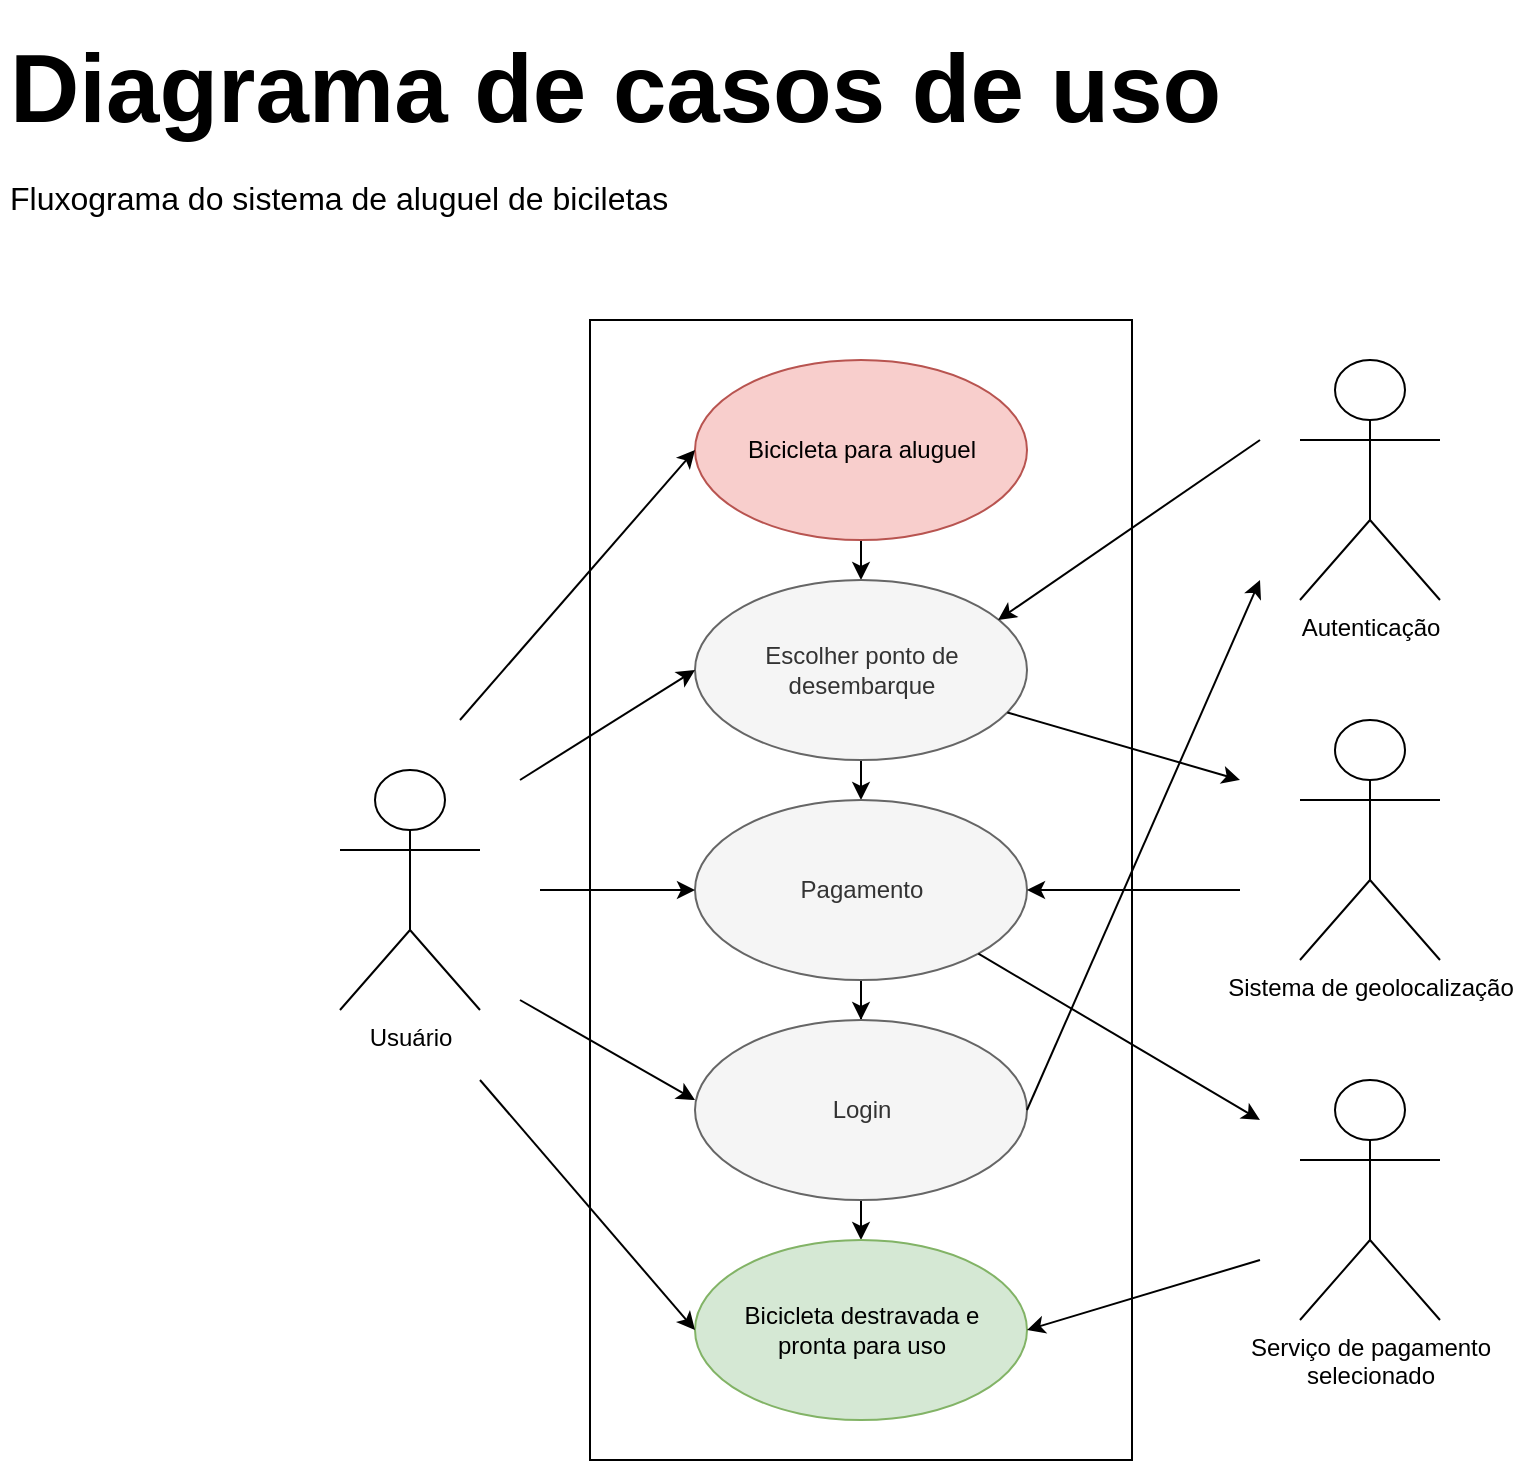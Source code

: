 <mxfile compressed="false" version="13.9.2" type="github" pages="3">
  <diagram id="goMS0h8xUsacC6_yaoDL" name="Page-1">
    <mxGraphModel dx="1185" dy="669" grid="1" gridSize="10" guides="1" tooltips="1" connect="1" arrows="1" fold="1" page="1" pageScale="1" pageWidth="1169" pageHeight="827" background="#FFFFFF" math="0" shadow="0">
      <root>
        <mxCell id="0" />
        <mxCell id="1" parent="0" />
        <mxCell id="-XS6p72eoRINmu8LK3qn-3" value="" style="rounded=0;whiteSpace=wrap;html=1;direction=south;" parent="1" vertex="1">
          <mxGeometry x="435" y="200" width="271" height="570" as="geometry" />
        </mxCell>
        <mxCell id="-XS6p72eoRINmu8LK3qn-4" value="Usuário" style="shape=umlActor;verticalLabelPosition=bottom;verticalAlign=top;html=1;outlineConnect=0;" parent="1" vertex="1">
          <mxGeometry x="310" y="425" width="70" height="120" as="geometry" />
        </mxCell>
        <mxCell id="-XS6p72eoRINmu8LK3qn-30" style="edgeStyle=orthogonalEdgeStyle;rounded=0;orthogonalLoop=1;jettySize=auto;html=1;exitX=0.5;exitY=1;exitDx=0;exitDy=0;entryX=0.5;entryY=0;entryDx=0;entryDy=0;" parent="1" source="-XS6p72eoRINmu8LK3qn-5" target="-XS6p72eoRINmu8LK3qn-6" edge="1">
          <mxGeometry relative="1" as="geometry" />
        </mxCell>
        <mxCell id="-XS6p72eoRINmu8LK3qn-5" value="Bicicleta para aluguel" style="ellipse;whiteSpace=wrap;html=1;fillColor=#f8cecc;strokeColor=#b85450;" parent="1" vertex="1">
          <mxGeometry x="487.5" y="220" width="166" height="90" as="geometry" />
        </mxCell>
        <mxCell id="-XS6p72eoRINmu8LK3qn-31" style="edgeStyle=orthogonalEdgeStyle;rounded=0;orthogonalLoop=1;jettySize=auto;html=1;exitX=0.5;exitY=1;exitDx=0;exitDy=0;entryX=0.5;entryY=0;entryDx=0;entryDy=0;" parent="1" source="-XS6p72eoRINmu8LK3qn-6" target="-XS6p72eoRINmu8LK3qn-7" edge="1">
          <mxGeometry relative="1" as="geometry" />
        </mxCell>
        <mxCell id="-XS6p72eoRINmu8LK3qn-6" value="Escolher ponto de desembarque" style="ellipse;whiteSpace=wrap;html=1;fillColor=#f5f5f5;strokeColor=#666666;fontColor=#333333;" parent="1" vertex="1">
          <mxGeometry x="487.5" y="330" width="166" height="90" as="geometry" />
        </mxCell>
        <mxCell id="-XS6p72eoRINmu8LK3qn-32" style="edgeStyle=orthogonalEdgeStyle;rounded=0;orthogonalLoop=1;jettySize=auto;html=1;exitX=0.5;exitY=1;exitDx=0;exitDy=0;" parent="1" source="-XS6p72eoRINmu8LK3qn-7" target="-XS6p72eoRINmu8LK3qn-8" edge="1">
          <mxGeometry relative="1" as="geometry" />
        </mxCell>
        <mxCell id="-XS6p72eoRINmu8LK3qn-7" value="Pagamento" style="ellipse;whiteSpace=wrap;html=1;fillColor=#f5f5f5;strokeColor=#666666;fontColor=#333333;" parent="1" vertex="1">
          <mxGeometry x="487.5" y="440" width="166" height="90" as="geometry" />
        </mxCell>
        <mxCell id="-XS6p72eoRINmu8LK3qn-33" style="edgeStyle=orthogonalEdgeStyle;rounded=0;orthogonalLoop=1;jettySize=auto;html=1;exitX=0.5;exitY=1;exitDx=0;exitDy=0;entryX=0.5;entryY=0;entryDx=0;entryDy=0;" parent="1" source="-XS6p72eoRINmu8LK3qn-8" target="-XS6p72eoRINmu8LK3qn-26" edge="1">
          <mxGeometry relative="1" as="geometry" />
        </mxCell>
        <mxCell id="-XS6p72eoRINmu8LK3qn-8" value="Login" style="ellipse;whiteSpace=wrap;html=1;fillColor=#f5f5f5;strokeColor=#666666;fontColor=#333333;" parent="1" vertex="1">
          <mxGeometry x="487.5" y="550" width="166" height="90" as="geometry" />
        </mxCell>
        <mxCell id="-XS6p72eoRINmu8LK3qn-10" value="" style="endArrow=classic;html=1;entryX=0;entryY=0.5;entryDx=0;entryDy=0;" parent="1" target="-XS6p72eoRINmu8LK3qn-5" edge="1">
          <mxGeometry width="50" height="50" relative="1" as="geometry">
            <mxPoint x="370" y="400" as="sourcePoint" />
            <mxPoint x="420" y="350" as="targetPoint" />
          </mxGeometry>
        </mxCell>
        <mxCell id="-XS6p72eoRINmu8LK3qn-11" value="Autenticação" style="shape=umlActor;verticalLabelPosition=bottom;verticalAlign=top;html=1;outlineConnect=0;" parent="1" vertex="1">
          <mxGeometry x="790" y="220" width="70" height="120" as="geometry" />
        </mxCell>
        <mxCell id="-XS6p72eoRINmu8LK3qn-13" value="Sistema de geolocalização" style="shape=umlActor;verticalLabelPosition=bottom;verticalAlign=top;html=1;outlineConnect=0;" parent="1" vertex="1">
          <mxGeometry x="790" y="400" width="70" height="120" as="geometry" />
        </mxCell>
        <mxCell id="-XS6p72eoRINmu8LK3qn-14" value="&lt;div&gt;Serviço de pagamento &lt;br&gt;&lt;/div&gt;&lt;div&gt;selecionado&lt;/div&gt;" style="shape=umlActor;verticalLabelPosition=bottom;verticalAlign=top;html=1;outlineConnect=0;" parent="1" vertex="1">
          <mxGeometry x="790" y="580" width="70" height="120" as="geometry" />
        </mxCell>
        <mxCell id="-XS6p72eoRINmu8LK3qn-16" value="" style="endArrow=classic;html=1;" parent="1" edge="1">
          <mxGeometry width="50" height="50" relative="1" as="geometry">
            <mxPoint x="400" y="540" as="sourcePoint" />
            <mxPoint x="487.5" y="590" as="targetPoint" />
          </mxGeometry>
        </mxCell>
        <mxCell id="-XS6p72eoRINmu8LK3qn-17" value="" style="endArrow=classic;html=1;exitX=1;exitY=0.5;exitDx=0;exitDy=0;" parent="1" source="-XS6p72eoRINmu8LK3qn-8" edge="1">
          <mxGeometry width="50" height="50" relative="1" as="geometry">
            <mxPoint x="653.5" y="645" as="sourcePoint" />
            <mxPoint x="770" y="330" as="targetPoint" />
          </mxGeometry>
        </mxCell>
        <mxCell id="-XS6p72eoRINmu8LK3qn-19" value="" style="endArrow=classic;html=1;entryX=0.913;entryY=0.222;entryDx=0;entryDy=0;entryPerimeter=0;" parent="1" target="-XS6p72eoRINmu8LK3qn-6" edge="1">
          <mxGeometry width="50" height="50" relative="1" as="geometry">
            <mxPoint x="770" y="260" as="sourcePoint" />
            <mxPoint x="500" y="400" as="targetPoint" />
          </mxGeometry>
        </mxCell>
        <mxCell id="-XS6p72eoRINmu8LK3qn-20" value="" style="endArrow=classic;html=1;" parent="1" source="-XS6p72eoRINmu8LK3qn-6" edge="1">
          <mxGeometry width="50" height="50" relative="1" as="geometry">
            <mxPoint x="640" y="450" as="sourcePoint" />
            <mxPoint x="760" y="430" as="targetPoint" />
          </mxGeometry>
        </mxCell>
        <mxCell id="-XS6p72eoRINmu8LK3qn-21" value="" style="endArrow=classic;html=1;entryX=1;entryY=0.5;entryDx=0;entryDy=0;" parent="1" target="-XS6p72eoRINmu8LK3qn-7" edge="1">
          <mxGeometry width="50" height="50" relative="1" as="geometry">
            <mxPoint x="760" y="485" as="sourcePoint" />
            <mxPoint x="500" y="400" as="targetPoint" />
          </mxGeometry>
        </mxCell>
        <mxCell id="-XS6p72eoRINmu8LK3qn-22" value="" style="endArrow=classic;html=1;exitX=1;exitY=1;exitDx=0;exitDy=0;" parent="1" source="-XS6p72eoRINmu8LK3qn-7" edge="1">
          <mxGeometry width="50" height="50" relative="1" as="geometry">
            <mxPoint x="670" y="760" as="sourcePoint" />
            <mxPoint x="770" y="600" as="targetPoint" />
          </mxGeometry>
        </mxCell>
        <mxCell id="-XS6p72eoRINmu8LK3qn-23" value="" style="endArrow=classic;html=1;entryX=0;entryY=0.5;entryDx=0;entryDy=0;" parent="1" target="-XS6p72eoRINmu8LK3qn-6" edge="1">
          <mxGeometry width="50" height="50" relative="1" as="geometry">
            <mxPoint x="400" y="430" as="sourcePoint" />
            <mxPoint x="460" y="390" as="targetPoint" />
          </mxGeometry>
        </mxCell>
        <mxCell id="-XS6p72eoRINmu8LK3qn-24" value="" style="endArrow=classic;html=1;entryX=0;entryY=0.5;entryDx=0;entryDy=0;" parent="1" target="-XS6p72eoRINmu8LK3qn-7" edge="1">
          <mxGeometry width="50" height="50" relative="1" as="geometry">
            <mxPoint x="410" y="485" as="sourcePoint" />
            <mxPoint x="460" y="450" as="targetPoint" />
          </mxGeometry>
        </mxCell>
        <mxCell id="-XS6p72eoRINmu8LK3qn-26" value="&lt;div&gt;Bicicleta destravada e&lt;/div&gt;&lt;div&gt; pronta para uso&lt;/div&gt;" style="ellipse;whiteSpace=wrap;html=1;fillColor=#d5e8d4;strokeColor=#82b366;" parent="1" vertex="1">
          <mxGeometry x="487.5" y="660" width="166" height="90" as="geometry" />
        </mxCell>
        <mxCell id="-XS6p72eoRINmu8LK3qn-27" value="" style="endArrow=classic;html=1;entryX=1;entryY=0.5;entryDx=0;entryDy=0;" parent="1" target="-XS6p72eoRINmu8LK3qn-26" edge="1">
          <mxGeometry width="50" height="50" relative="1" as="geometry">
            <mxPoint x="770" y="670" as="sourcePoint" />
            <mxPoint x="790" y="660" as="targetPoint" />
          </mxGeometry>
        </mxCell>
        <mxCell id="-XS6p72eoRINmu8LK3qn-28" value="" style="endArrow=classic;html=1;entryX=0;entryY=0.5;entryDx=0;entryDy=0;" parent="1" target="-XS6p72eoRINmu8LK3qn-26" edge="1">
          <mxGeometry width="50" height="50" relative="1" as="geometry">
            <mxPoint x="380" y="580" as="sourcePoint" />
            <mxPoint x="460" y="510" as="targetPoint" />
          </mxGeometry>
        </mxCell>
        <mxCell id="f48a6GGlsnbXhp9TpKju-1" value="&lt;h1&gt;&lt;font style=&quot;font-size: 48px&quot;&gt;Diagrama de casos de uso&lt;br&gt;&lt;/font&gt;&lt;/h1&gt;&lt;div&gt;&lt;font size=&quot;3&quot;&gt;Fluxograma do sistema de aluguel de biciletas&lt;br&gt;&lt;/font&gt;&lt;/div&gt;" style="text;html=1;strokeColor=none;fillColor=none;spacing=5;spacingTop=-20;whiteSpace=wrap;overflow=hidden;rounded=0;" parent="1" vertex="1">
          <mxGeometry x="140" y="50" width="620" height="120" as="geometry" />
        </mxCell>
      </root>
    </mxGraphModel>
  </diagram>
  <diagram id="JSJmO4Gk3OJTrwfEgfd1" name="Page-2">
    <mxGraphModel dx="1185" dy="669" grid="1" gridSize="10" guides="1" tooltips="1" connect="1" arrows="1" fold="1" page="1" pageScale="1" pageWidth="1169" pageHeight="827" background="#FFFFFF" math="0" shadow="0">
      <root>
        <mxCell id="wzvk0-VXNeCCySLST8T_-0" />
        <mxCell id="wzvk0-VXNeCCySLST8T_-1" parent="wzvk0-VXNeCCySLST8T_-0" />
        <mxCell id="wzvk0-VXNeCCySLST8T_-2" style="edgeStyle=orthogonalEdgeStyle;rounded=0;orthogonalLoop=1;jettySize=auto;html=1;exitX=0.5;exitY=1;exitDx=0;exitDy=0;entryX=0.5;entryY=0;entryDx=0;entryDy=0;fillColor=#f8cecc;strokeColor=#b85450;" parent="wzvk0-VXNeCCySLST8T_-1" source="wzvk0-VXNeCCySLST8T_-3" target="wzvk0-VXNeCCySLST8T_-11" edge="1">
          <mxGeometry relative="1" as="geometry" />
        </mxCell>
        <mxCell id="wzvk0-VXNeCCySLST8T_-3" value="Bicicleta" style="swimlane;fontStyle=1;align=center;verticalAlign=top;childLayout=stackLayout;horizontal=1;startSize=26;horizontalStack=0;resizeParent=1;resizeParentMax=0;resizeLast=0;collapsible=1;marginBottom=0;" parent="wzvk0-VXNeCCySLST8T_-1" vertex="1">
          <mxGeometry x="230" y="240" width="160" height="160" as="geometry" />
        </mxCell>
        <mxCell id="wzvk0-VXNeCCySLST8T_-4" value="- Modelo&#xa;- Preço&#xa;- Localização&#xa;" style="text;strokeColor=none;fillColor=none;align=left;verticalAlign=top;spacingLeft=4;spacingRight=4;overflow=hidden;rotatable=0;points=[[0,0.5],[1,0.5]];portConstraint=eastwest;" parent="wzvk0-VXNeCCySLST8T_-3" vertex="1">
          <mxGeometry y="26" width="160" height="54" as="geometry" />
        </mxCell>
        <mxCell id="wzvk0-VXNeCCySLST8T_-5" value="" style="line;strokeWidth=1;fillColor=none;align=left;verticalAlign=middle;spacingTop=-1;spacingLeft=3;spacingRight=3;rotatable=0;labelPosition=right;points=[];portConstraint=eastwest;" parent="wzvk0-VXNeCCySLST8T_-3" vertex="1">
          <mxGeometry y="80" width="160" height="8" as="geometry" />
        </mxCell>
        <mxCell id="wzvk0-VXNeCCySLST8T_-6" value="+ Obter modelo&#xa;+ Obter preço&#xa;+ Obter localização&#xa;+ Entrave de pagamento&#xa;" style="text;strokeColor=none;fillColor=none;align=left;verticalAlign=top;spacingLeft=4;spacingRight=4;overflow=hidden;rotatable=0;points=[[0,0.5],[1,0.5]];portConstraint=eastwest;" parent="wzvk0-VXNeCCySLST8T_-3" vertex="1">
          <mxGeometry y="88" width="160" height="72" as="geometry" />
        </mxCell>
        <mxCell id="wzvk0-VXNeCCySLST8T_-7" value="Usuário" style="swimlane;fontStyle=1;align=center;verticalAlign=top;childLayout=stackLayout;horizontal=1;startSize=26;horizontalStack=0;resizeParent=1;resizeParentMax=0;resizeLast=0;collapsible=1;marginBottom=0;" parent="wzvk0-VXNeCCySLST8T_-1" vertex="1">
          <mxGeometry x="570" y="240" width="186" height="230" as="geometry" />
        </mxCell>
        <mxCell id="wzvk0-VXNeCCySLST8T_-8" value="- Nome de identificação&#xa;- Métodos de pagamento&#xa;- Localização&#xa;" style="text;strokeColor=none;fillColor=none;align=left;verticalAlign=top;spacingLeft=4;spacingRight=4;overflow=hidden;rotatable=0;points=[[0,0.5],[1,0.5]];portConstraint=eastwest;" parent="wzvk0-VXNeCCySLST8T_-7" vertex="1">
          <mxGeometry y="26" width="186" height="54" as="geometry" />
        </mxCell>
        <mxCell id="wzvk0-VXNeCCySLST8T_-9" value="" style="line;strokeWidth=1;fillColor=none;align=left;verticalAlign=middle;spacingTop=-1;spacingLeft=3;spacingRight=3;rotatable=0;labelPosition=right;points=[];portConstraint=eastwest;" parent="wzvk0-VXNeCCySLST8T_-7" vertex="1">
          <mxGeometry y="80" width="186" height="8" as="geometry" />
        </mxCell>
        <mxCell id="wzvk0-VXNeCCySLST8T_-10" value="+ Obter ID&#xa;+ Obter métodos de pagamento&#xa;+ Obter localização&#xa;+ Obter modelo da bicicleta&#xa;+ Obter preço da bicicleta&#xa;+ Obter localização da bicicleta&#xa;+ Efetuar pagamento &#xa;+ Efetuar embarque&#xa;+ Efetuar desembarque&#xa;&#xa;" style="text;strokeColor=none;fillColor=none;align=left;verticalAlign=top;spacingLeft=4;spacingRight=4;overflow=hidden;rotatable=0;points=[[0,0.5],[1,0.5]];portConstraint=eastwest;" parent="wzvk0-VXNeCCySLST8T_-7" vertex="1">
          <mxGeometry y="88" width="186" height="142" as="geometry" />
        </mxCell>
        <mxCell id="wzvk0-VXNeCCySLST8T_-12" value="" style="endArrow=classic;startArrow=classic;html=1;entryX=-0.005;entryY=0.394;entryDx=0;entryDy=0;entryPerimeter=0;fillColor=#ffe6cc;strokeColor=#d79b00;" parent="wzvk0-VXNeCCySLST8T_-1" source="wzvk0-VXNeCCySLST8T_-11" target="wzvk0-VXNeCCySLST8T_-10" edge="1">
          <mxGeometry width="50" height="50" relative="1" as="geometry">
            <mxPoint x="365" y="525" as="sourcePoint" />
            <mxPoint x="435.711" y="475" as="targetPoint" />
          </mxGeometry>
        </mxCell>
        <mxCell id="wzvk0-VXNeCCySLST8T_-13" value="" style="endArrow=classic;startArrow=classic;html=1;fillColor=#ffe6cc;strokeColor=#d79b00;" parent="wzvk0-VXNeCCySLST8T_-1" edge="1">
          <mxGeometry width="50" height="50" relative="1" as="geometry">
            <mxPoint x="365.93" y="470.0" as="sourcePoint" />
            <mxPoint x="570.0" y="398" as="targetPoint" />
          </mxGeometry>
        </mxCell>
        <mxCell id="wzvk0-VXNeCCySLST8T_-14" value="" style="endArrow=classic;startArrow=classic;html=1;entryX=-0.002;entryY=0.591;entryDx=0;entryDy=0;entryPerimeter=0;exitX=1;exitY=0.677;exitDx=0;exitDy=0;exitPerimeter=0;fillColor=#ffe6cc;strokeColor=#d79b00;" parent="wzvk0-VXNeCCySLST8T_-1" source="wzvk0-VXNeCCySLST8T_-11" target="wzvk0-VXNeCCySLST8T_-10" edge="1">
          <mxGeometry width="50" height="50" relative="1" as="geometry">
            <mxPoint x="365.93" y="491.72" as="sourcePoint" />
            <mxPoint x="570" y="419.998" as="targetPoint" />
          </mxGeometry>
        </mxCell>
        <mxCell id="wzvk0-VXNeCCySLST8T_-15" style="edgeStyle=orthogonalEdgeStyle;rounded=0;orthogonalLoop=1;jettySize=auto;html=1;exitX=0.25;exitY=0;exitDx=0;exitDy=0;entryX=1.014;entryY=0.787;entryDx=0;entryDy=0;entryPerimeter=0;fillColor=#d5e8d4;strokeColor=#82b366;" parent="wzvk0-VXNeCCySLST8T_-1" source="wzvk0-VXNeCCySLST8T_-16" target="wzvk0-VXNeCCySLST8T_-6" edge="1">
          <mxGeometry relative="1" as="geometry">
            <Array as="points">
              <mxPoint x="457" y="385" />
            </Array>
          </mxGeometry>
        </mxCell>
        <mxCell id="wzvk0-VXNeCCySLST8T_-17" value="Geolocalização" style="html=1;" parent="wzvk0-VXNeCCySLST8T_-1" vertex="1">
          <mxGeometry x="430" y="640" width="110" height="50" as="geometry" />
        </mxCell>
        <mxCell id="wzvk0-VXNeCCySLST8T_-18" value="&lt;div&gt;Servidor de &lt;br&gt;&lt;/div&gt;&lt;div&gt;pagamento&lt;/div&gt;" style="html=1;" parent="wzvk0-VXNeCCySLST8T_-1" vertex="1">
          <mxGeometry x="700" y="620" width="110" height="70" as="geometry" />
        </mxCell>
        <mxCell id="wzvk0-VXNeCCySLST8T_-19" value="" style="endArrow=classic;startArrow=classic;html=1;entryX=0;entryY=0.25;entryDx=0;entryDy=0;fillColor=#f8cecc;strokeColor=#b85450;exitX=0.125;exitY=1.009;exitDx=0;exitDy=0;exitPerimeter=0;" parent="wzvk0-VXNeCCySLST8T_-1" source="wzvk0-VXNeCCySLST8T_-11" target="wzvk0-VXNeCCySLST8T_-17" edge="1">
          <mxGeometry width="50" height="50" relative="1" as="geometry">
            <mxPoint x="268" y="501" as="sourcePoint" />
            <mxPoint x="310" y="570.711" as="targetPoint" />
            <Array as="points">
              <mxPoint x="268" y="653" />
            </Array>
          </mxGeometry>
        </mxCell>
        <mxCell id="wzvk0-VXNeCCySLST8T_-20" value="" style="endArrow=classic;startArrow=classic;html=1;entryX=0;entryY=0.5;entryDx=0;entryDy=0;fillColor=#f8cecc;strokeColor=#b85450;" parent="wzvk0-VXNeCCySLST8T_-1" target="wzvk0-VXNeCCySLST8T_-16" edge="1">
          <mxGeometry width="50" height="50" relative="1" as="geometry">
            <mxPoint x="294" y="500" as="sourcePoint" />
            <mxPoint x="450" y="665" as="targetPoint" />
            <Array as="points">
              <mxPoint x="294" y="615" />
            </Array>
          </mxGeometry>
        </mxCell>
        <mxCell id="_39lkr6l1O_nI-TkL8lo-5" value="Text" style="edgeLabel;html=1;align=center;verticalAlign=middle;resizable=0;points=[];" parent="wzvk0-VXNeCCySLST8T_-20" vertex="1" connectable="0">
          <mxGeometry x="0.699" y="1" relative="1" as="geometry">
            <mxPoint as="offset" />
          </mxGeometry>
        </mxCell>
        <mxCell id="wzvk0-VXNeCCySLST8T_-21" value="" style="endArrow=classic;startArrow=classic;html=1;entryX=0.001;entryY=0.188;entryDx=0;entryDy=0;entryPerimeter=0;exitX=0;exitY=0.75;exitDx=0;exitDy=0;fillColor=#e1d5e7;strokeColor=#9673a6;" parent="wzvk0-VXNeCCySLST8T_-1" source="wzvk0-VXNeCCySLST8T_-16" target="wzvk0-VXNeCCySLST8T_-6" edge="1">
          <mxGeometry width="50" height="50" relative="1" as="geometry">
            <mxPoint x="260" y="430" as="sourcePoint" />
            <mxPoint x="310" y="380" as="targetPoint" />
            <Array as="points">
              <mxPoint x="200" y="628" />
              <mxPoint x="200" y="342" />
            </Array>
          </mxGeometry>
        </mxCell>
        <mxCell id="wzvk0-VXNeCCySLST8T_-22" value="" style="endArrow=classic;startArrow=classic;html=1;entryX=0.001;entryY=0.363;entryDx=0;entryDy=0;entryPerimeter=0;exitX=0;exitY=0.25;exitDx=0;exitDy=0;fillColor=#e1d5e7;strokeColor=#9673a6;" parent="wzvk0-VXNeCCySLST8T_-1" source="wzvk0-VXNeCCySLST8T_-16" target="wzvk0-VXNeCCySLST8T_-6" edge="1">
          <mxGeometry width="50" height="50" relative="1" as="geometry">
            <mxPoint x="210" y="460" as="sourcePoint" />
            <mxPoint x="260" y="410" as="targetPoint" />
            <Array as="points">
              <mxPoint x="210" y="600" />
              <mxPoint x="210" y="354" />
            </Array>
          </mxGeometry>
        </mxCell>
        <mxCell id="wzvk0-VXNeCCySLST8T_-23" value="" style="endArrow=classic;startArrow=classic;html=1;entryX=-0.003;entryY=0.585;entryDx=0;entryDy=0;entryPerimeter=0;exitX=0;exitY=0.75;exitDx=0;exitDy=0;fillColor=#e1d5e7;strokeColor=#9673a6;" parent="wzvk0-VXNeCCySLST8T_-1" source="wzvk0-VXNeCCySLST8T_-17" target="wzvk0-VXNeCCySLST8T_-6" edge="1">
          <mxGeometry width="50" height="50" relative="1" as="geometry">
            <mxPoint x="230" y="420" as="sourcePoint" />
            <mxPoint x="280" y="370" as="targetPoint" />
            <Array as="points">
              <mxPoint x="220" y="678" />
              <mxPoint x="220" y="370" />
            </Array>
          </mxGeometry>
        </mxCell>
        <mxCell id="wzvk0-VXNeCCySLST8T_-24" value="" style="endArrow=classic;startArrow=classic;html=1;exitX=1.012;exitY=0.792;exitDx=0;exitDy=0;exitPerimeter=0;entryX=0.09;entryY=-0.043;entryDx=0;entryDy=0;entryPerimeter=0;fillColor=#e1d5e7;strokeColor=#9673a6;" parent="wzvk0-VXNeCCySLST8T_-1" source="wzvk0-VXNeCCySLST8T_-6" target="wzvk0-VXNeCCySLST8T_-16" edge="1">
          <mxGeometry width="50" height="50" relative="1" as="geometry">
            <mxPoint x="400" y="430" as="sourcePoint" />
            <mxPoint x="450" y="380" as="targetPoint" />
            <Array as="points">
              <mxPoint x="440" y="385" />
            </Array>
          </mxGeometry>
        </mxCell>
        <mxCell id="wzvk0-VXNeCCySLST8T_-26" value="" style="endArrow=classic;html=1;entryX=0.5;entryY=0;entryDx=0;entryDy=0;exitX=0.499;exitY=1.004;exitDx=0;exitDy=0;exitPerimeter=0;fillColor=#dae8fc;strokeColor=#6c8ebf;" parent="wzvk0-VXNeCCySLST8T_-1" source="wzvk0-VXNeCCySLST8T_-10" target="wzvk0-VXNeCCySLST8T_-25" edge="1">
          <mxGeometry width="50" height="50" relative="1" as="geometry">
            <mxPoint x="500" y="520" as="sourcePoint" />
            <mxPoint x="550" y="470" as="targetPoint" />
          </mxGeometry>
        </mxCell>
        <mxCell id="wzvk0-VXNeCCySLST8T_-27" value="" style="endArrow=classic;startArrow=classic;html=1;fillColor=#dae8fc;strokeColor=#6c8ebf;" parent="wzvk0-VXNeCCySLST8T_-1" edge="1">
          <mxGeometry width="50" height="50" relative="1" as="geometry">
            <mxPoint x="540.0" y="603" as="sourcePoint" />
            <mxPoint x="636.0" y="560" as="targetPoint" />
            <Array as="points">
              <mxPoint x="636" y="603" />
            </Array>
          </mxGeometry>
        </mxCell>
        <mxCell id="wzvk0-VXNeCCySLST8T_-28" value="" style="endArrow=classic;startArrow=classic;html=1;fillColor=#dae8fc;strokeColor=#6c8ebf;" parent="wzvk0-VXNeCCySLST8T_-1" edge="1">
          <mxGeometry width="50" height="50" relative="1" as="geometry">
            <mxPoint x="541.0" y="650" as="sourcePoint" />
            <mxPoint x="656.0" y="560" as="targetPoint" />
            <Array as="points">
              <mxPoint x="656" y="650" />
            </Array>
          </mxGeometry>
        </mxCell>
        <mxCell id="wzvk0-VXNeCCySLST8T_-29" value="" style="endArrow=classic;startArrow=classic;html=1;entryX=-0.002;entryY=0.591;entryDx=0;entryDy=0;entryPerimeter=0;exitX=1.008;exitY=0.901;exitDx=0;exitDy=0;exitPerimeter=0;fillColor=#d5e8d4;strokeColor=#82b366;" parent="wzvk0-VXNeCCySLST8T_-1" source="wzvk0-VXNeCCySLST8T_-11" edge="1">
          <mxGeometry width="50" height="50" relative="1" as="geometry">
            <mxPoint x="365" y="510.96" as="sourcePoint" />
            <mxPoint x="569.628" y="439.032" as="targetPoint" />
            <Array as="points">
              <mxPoint x="540" y="494" />
              <mxPoint x="540" y="439" />
            </Array>
          </mxGeometry>
        </mxCell>
        <mxCell id="wzvk0-VXNeCCySLST8T_-30" value="" style="endArrow=classic;startArrow=classic;html=1;entryX=-0.002;entryY=0.591;entryDx=0;entryDy=0;entryPerimeter=0;exitX=0.853;exitY=1.024;exitDx=0;exitDy=0;exitPerimeter=0;fillColor=#d5e8d4;strokeColor=#82b366;" parent="wzvk0-VXNeCCySLST8T_-1" source="wzvk0-VXNeCCySLST8T_-11" edge="1">
          <mxGeometry width="50" height="50" relative="1" as="geometry">
            <mxPoint x="366.25" y="510" as="sourcePoint" />
            <mxPoint x="569.998" y="453.982" as="targetPoint" />
            <Array as="points">
              <mxPoint x="349" y="520" />
              <mxPoint x="500" y="520" />
              <mxPoint x="550" y="520" />
              <mxPoint x="550" y="480" />
              <mxPoint x="550" y="454" />
            </Array>
          </mxGeometry>
        </mxCell>
        <mxCell id="wzvk0-VXNeCCySLST8T_-31" value="" style="endArrow=classic;html=1;entryX=0.731;entryY=-0.014;entryDx=0;entryDy=0;entryPerimeter=0;fillColor=#d5e8d4;strokeColor=#82b366;rounded=0;exitX=1.001;exitY=0.725;exitDx=0;exitDy=0;exitPerimeter=0;" parent="wzvk0-VXNeCCySLST8T_-1" source="wzvk0-VXNeCCySLST8T_-10" target="wzvk0-VXNeCCySLST8T_-18" edge="1">
          <mxGeometry width="50" height="50" relative="1" as="geometry">
            <mxPoint x="756" y="431" as="sourcePoint" />
            <mxPoint x="830" y="460" as="targetPoint" />
            <Array as="points">
              <mxPoint x="780" y="431" />
            </Array>
          </mxGeometry>
        </mxCell>
        <mxCell id="wzvk0-VXNeCCySLST8T_-32" value="" style="endArrow=classic;html=1;exitX=0;exitY=0.5;exitDx=0;exitDy=0;fillColor=#d5e8d4;strokeColor=#82b366;rounded=0;entryX=1.001;entryY=0.59;entryDx=0;entryDy=0;entryPerimeter=0;" parent="wzvk0-VXNeCCySLST8T_-1" source="wzvk0-VXNeCCySLST8T_-18" target="wzvk0-VXNeCCySLST8T_-16" edge="1">
          <mxGeometry width="50" height="50" relative="1" as="geometry">
            <mxPoint x="550" y="680" as="sourcePoint" />
            <mxPoint x="542" y="622" as="targetPoint" />
            <Array as="points">
              <mxPoint x="620" y="655" />
              <mxPoint x="620" y="620" />
            </Array>
          </mxGeometry>
        </mxCell>
        <mxCell id="wzvk0-VXNeCCySLST8T_-33" value="" style="endArrow=classic;html=1;exitX=0.528;exitY=1.002;exitDx=0;exitDy=0;exitPerimeter=0;entryX=0.54;entryY=0.002;entryDx=0;entryDy=0;entryPerimeter=0;fillColor=#d5e8d4;strokeColor=#82b366;" parent="wzvk0-VXNeCCySLST8T_-1" source="wzvk0-VXNeCCySLST8T_-6" target="wzvk0-VXNeCCySLST8T_-11" edge="1">
          <mxGeometry width="50" height="50" relative="1" as="geometry">
            <mxPoint x="450" y="450" as="sourcePoint" />
            <mxPoint x="500" y="400" as="targetPoint" />
          </mxGeometry>
        </mxCell>
        <mxCell id="wzvk0-VXNeCCySLST8T_-34" value="" style="endArrow=classic;html=1;entryX=0.012;entryY=0.39;entryDx=0;entryDy=0;fillColor=#d5e8d4;strokeColor=#82b366;entryPerimeter=0;" parent="wzvk0-VXNeCCySLST8T_-1" target="wzvk0-VXNeCCySLST8T_-25" edge="1">
          <mxGeometry width="50" height="50" relative="1" as="geometry">
            <mxPoint x="540.0" y="490" as="sourcePoint" />
            <mxPoint x="608" y="522.5" as="targetPoint" />
          </mxGeometry>
        </mxCell>
        <mxCell id="wzvk0-VXNeCCySLST8T_-35" value="" style="endArrow=classic;html=1;entryX=0;entryY=0.25;entryDx=0;entryDy=0;fillColor=#d5e8d4;strokeColor=#82b366;" parent="wzvk0-VXNeCCySLST8T_-1" edge="1">
          <mxGeometry width="50" height="50" relative="1" as="geometry">
            <mxPoint x="550.0" y="510" as="sourcePoint" />
            <mxPoint x="608" y="542.5" as="targetPoint" />
          </mxGeometry>
        </mxCell>
        <mxCell id="wzvk0-VXNeCCySLST8T_-16" value="Servidor" style="html=1;" parent="wzvk0-VXNeCCySLST8T_-1" vertex="1">
          <mxGeometry x="430" y="590" width="110" height="50" as="geometry" />
        </mxCell>
        <mxCell id="wzvk0-VXNeCCySLST8T_-25" value="Usuário_01" style="html=1;" parent="wzvk0-VXNeCCySLST8T_-1" vertex="1">
          <mxGeometry x="608" y="510" width="110" height="50" as="geometry" />
        </mxCell>
        <mxCell id="wzvk0-VXNeCCySLST8T_-11" value="Caloi" style="html=1;" parent="wzvk0-VXNeCCySLST8T_-1" vertex="1">
          <mxGeometry x="255" y="450" width="110" height="50" as="geometry" />
        </mxCell>
        <mxCell id="_39lkr6l1O_nI-TkL8lo-0" value="&lt;h1&gt;&lt;font style=&quot;font-size: 48px&quot;&gt;Diagrama de classes&lt;/font&gt;&lt;/h1&gt;&lt;div&gt;&lt;font size=&quot;3&quot;&gt;Fluxograma do sistema de aluguel de biciletas&lt;br&gt;&lt;/font&gt;&lt;/div&gt;" style="text;html=1;strokeColor=none;fillColor=none;spacing=5;spacingTop=-20;whiteSpace=wrap;overflow=hidden;rounded=0;" parent="wzvk0-VXNeCCySLST8T_-1" vertex="1">
          <mxGeometry x="140" y="50" width="580" height="120" as="geometry" />
        </mxCell>
        <mxCell id="_39lkr6l1O_nI-TkL8lo-4" value="&lt;div align=&quot;left&quot;&gt;&lt;b&gt;&lt;font style=&quot;font-size: 17px&quot;&gt;Legenda&lt;/font&gt;&lt;/b&gt;&lt;/div&gt;&lt;div align=&quot;left&quot;&gt;&lt;font color=&quot;#D79B00&quot;&gt;■ &lt;/font&gt;Relações não instanciadas&lt;/div&gt;&lt;div align=&quot;left&quot;&gt;&lt;font color=&quot;#7EA6E0&quot;&gt;■ &lt;/font&gt;Usuário&lt;/div&gt;&lt;div align=&quot;left&quot;&gt;&lt;font color=&quot;#B85450&quot;&gt;■ &lt;/font&gt;Modelo de bicicleta&lt;/div&gt;&lt;div align=&quot;left&quot;&gt;&lt;font color=&quot;#B85450&quot;&gt;&lt;font color=&quot;#A680B8&quot;&gt;■ &lt;/font&gt;&lt;font color=&quot;#000000&quot;&gt;Exemplo de acessos de métodos&lt;/font&gt;&lt;br&gt;&lt;/font&gt;&lt;/div&gt;&lt;div align=&quot;left&quot;&gt;&lt;font color=&quot;#97D077&quot;&gt;■ &lt;/font&gt;Fluxo de pagamento e aluguel &lt;br&gt;&lt;/div&gt;" style="text;html=1;strokeColor=none;fillColor=none;align=left;verticalAlign=middle;whiteSpace=wrap;rounded=0;" parent="wzvk0-VXNeCCySLST8T_-1" vertex="1">
          <mxGeometry x="830" y="310" width="200" height="110" as="geometry" />
        </mxCell>
      </root>
    </mxGraphModel>
  </diagram>
  <diagram id="nIvb77wSBGQ8h8NPOayo" name="Page-3">
    <mxGraphModel dx="981" dy="554" grid="1" gridSize="10" guides="1" tooltips="1" connect="1" arrows="1" fold="1" page="1" pageScale="1" pageWidth="1169" pageHeight="827" background="#FFFFFF" math="0" shadow="0">
      <root>
        <mxCell id="j_PjaN5JP718FiSTH7IA-0" />
        <mxCell id="j_PjaN5JP718FiSTH7IA-1" parent="j_PjaN5JP718FiSTH7IA-0" />
        <mxCell id="j_PjaN5JP718FiSTH7IA-2" value="&lt;h1&gt;&lt;font style=&quot;font-size: 48px&quot;&gt;Diagrama de atividades ‒ Pagamento&lt;br&gt;&lt;/font&gt;&lt;/h1&gt;&lt;div&gt;&lt;font size=&quot;3&quot;&gt;Fluxograma do sistema de aluguel de biciletas&lt;br&gt;&lt;/font&gt;&lt;/div&gt;" style="text;html=1;strokeColor=none;fillColor=none;spacing=5;spacingTop=-20;whiteSpace=wrap;overflow=hidden;rounded=0;" vertex="1" parent="j_PjaN5JP718FiSTH7IA-1">
          <mxGeometry x="141" y="50" width="870" height="120" as="geometry" />
        </mxCell>
        <mxCell id="_teLqa0npExFNLtGZ0HH-2" value="" style="edgeStyle=orthogonalEdgeStyle;rounded=0;orthogonalLoop=1;jettySize=auto;html=1;" edge="1" parent="j_PjaN5JP718FiSTH7IA-1" source="_teLqa0npExFNLtGZ0HH-0" target="_teLqa0npExFNLtGZ0HH-1">
          <mxGeometry relative="1" as="geometry" />
        </mxCell>
        <mxCell id="_teLqa0npExFNLtGZ0HH-0" value="Geolocalização" style="rounded=0;whiteSpace=wrap;html=1;" vertex="1" parent="j_PjaN5JP718FiSTH7IA-1">
          <mxGeometry x="223.99" y="220" width="120" height="60" as="geometry" />
        </mxCell>
        <mxCell id="H7e5OzXqnQhMJJbftTOo-0" style="edgeStyle=orthogonalEdgeStyle;rounded=0;orthogonalLoop=1;jettySize=auto;html=1;exitX=0.25;exitY=1;exitDx=0;exitDy=0;entryX=0.25;entryY=0;entryDx=0;entryDy=0;" edge="1" parent="j_PjaN5JP718FiSTH7IA-1" source="_teLqa0npExFNLtGZ0HH-1" target="dkrGNI-65rrLTSj2xbQO-0">
          <mxGeometry relative="1" as="geometry" />
        </mxCell>
        <mxCell id="H7e5OzXqnQhMJJbftTOo-1" style="edgeStyle=orthogonalEdgeStyle;rounded=0;orthogonalLoop=1;jettySize=auto;html=1;exitX=0.75;exitY=1;exitDx=0;exitDy=0;entryX=0.5;entryY=0;entryDx=0;entryDy=0;" edge="1" parent="j_PjaN5JP718FiSTH7IA-1" source="_teLqa0npExFNLtGZ0HH-1" target="H7e5OzXqnQhMJJbftTOo-2">
          <mxGeometry relative="1" as="geometry">
            <mxPoint x="283.99" y="530" as="targetPoint" />
            <Array as="points">
              <mxPoint x="313.99" y="360" />
              <mxPoint x="383.99" y="360" />
              <mxPoint x="383.99" y="500" />
              <mxPoint x="283.99" y="500" />
            </Array>
          </mxGeometry>
        </mxCell>
        <mxCell id="xwFlCAS1BXRfp2sUYsJN-5" style="edgeStyle=orthogonalEdgeStyle;rounded=0;orthogonalLoop=1;jettySize=auto;html=1;exitX=1;exitY=0.5;exitDx=0;exitDy=0;entryX=0;entryY=0.5;entryDx=0;entryDy=0;" edge="1" parent="j_PjaN5JP718FiSTH7IA-1" source="_teLqa0npExFNLtGZ0HH-1" target="xwFlCAS1BXRfp2sUYsJN-4">
          <mxGeometry relative="1" as="geometry" />
        </mxCell>
        <mxCell id="_teLqa0npExFNLtGZ0HH-1" value="Pagamento" style="rounded=0;whiteSpace=wrap;html=1;" vertex="1" parent="j_PjaN5JP718FiSTH7IA-1">
          <mxGeometry x="223.99" y="310" width="120" height="60" as="geometry" />
        </mxCell>
        <mxCell id="H7e5OzXqnQhMJJbftTOo-4" style="edgeStyle=orthogonalEdgeStyle;rounded=0;orthogonalLoop=1;jettySize=auto;html=1;exitX=0.5;exitY=0;exitDx=0;exitDy=0;entryX=0.5;entryY=1;entryDx=0;entryDy=0;" edge="1" parent="j_PjaN5JP718FiSTH7IA-1" source="dkrGNI-65rrLTSj2xbQO-0" target="_teLqa0npExFNLtGZ0HH-1">
          <mxGeometry relative="1" as="geometry" />
        </mxCell>
        <mxCell id="dkrGNI-65rrLTSj2xbQO-0" value="Login" style="rounded=0;whiteSpace=wrap;html=1;" vertex="1" parent="j_PjaN5JP718FiSTH7IA-1">
          <mxGeometry x="223.99" y="400" width="120" height="60" as="geometry" />
        </mxCell>
        <mxCell id="H7e5OzXqnQhMJJbftTOo-2" value="Bicicleta destravada" style="rounded=0;whiteSpace=wrap;html=1;fillColor=#d5e8d4;strokeColor=#82b366;" vertex="1" parent="j_PjaN5JP718FiSTH7IA-1">
          <mxGeometry x="223.99" y="540" width="120" height="60" as="geometry" />
        </mxCell>
        <mxCell id="xwFlCAS1BXRfp2sUYsJN-1" style="edgeStyle=orthogonalEdgeStyle;rounded=0;orthogonalLoop=1;jettySize=auto;html=1;entryX=0;entryY=0.5;entryDx=0;entryDy=0;" edge="1" parent="j_PjaN5JP718FiSTH7IA-1" source="xwFlCAS1BXRfp2sUYsJN-0" target="dkrGNI-65rrLTSj2xbQO-0">
          <mxGeometry relative="1" as="geometry" />
        </mxCell>
        <mxCell id="xwFlCAS1BXRfp2sUYsJN-0" value="" style="shape=umlActor;verticalLabelPosition=bottom;verticalAlign=top;html=1;outlineConnect=0;" vertex="1" parent="j_PjaN5JP718FiSTH7IA-1">
          <mxGeometry x="163.99" y="400" width="30" height="60" as="geometry" />
        </mxCell>
        <mxCell id="xwFlCAS1BXRfp2sUYsJN-11" style="edgeStyle=orthogonalEdgeStyle;rounded=0;orthogonalLoop=1;jettySize=auto;html=1;exitX=0.5;exitY=0;exitDx=0;exitDy=0;entryX=0.25;entryY=0;entryDx=0;entryDy=0;" edge="1" parent="j_PjaN5JP718FiSTH7IA-1" source="xwFlCAS1BXRfp2sUYsJN-4" target="xwFlCAS1BXRfp2sUYsJN-6">
          <mxGeometry relative="1" as="geometry">
            <Array as="points">
              <mxPoint x="519" y="310" />
              <mxPoint x="674" y="310" />
            </Array>
          </mxGeometry>
        </mxCell>
        <mxCell id="xwFlCAS1BXRfp2sUYsJN-12" value="Boleto" style="edgeLabel;html=1;align=center;verticalAlign=middle;resizable=0;points=[];" vertex="1" connectable="0" parent="xwFlCAS1BXRfp2sUYsJN-11">
          <mxGeometry x="-0.026" y="-2" relative="1" as="geometry">
            <mxPoint x="-46.38" y="-17" as="offset" />
          </mxGeometry>
        </mxCell>
        <mxCell id="xwFlCAS1BXRfp2sUYsJN-15" style="edgeStyle=orthogonalEdgeStyle;rounded=0;orthogonalLoop=1;jettySize=auto;html=1;entryX=0.5;entryY=0;entryDx=0;entryDy=0;exitX=1;exitY=0.5;exitDx=0;exitDy=0;" edge="1" parent="j_PjaN5JP718FiSTH7IA-1" source="xwFlCAS1BXRfp2sUYsJN-4" target="xwFlCAS1BXRfp2sUYsJN-17">
          <mxGeometry relative="1" as="geometry">
            <mxPoint x="613.99" y="410.0" as="targetPoint" />
            <Array as="points">
              <mxPoint x="618.99" y="340" />
            </Array>
          </mxGeometry>
        </mxCell>
        <mxCell id="xwFlCAS1BXRfp2sUYsJN-25" style="edgeStyle=orthogonalEdgeStyle;rounded=0;orthogonalLoop=1;jettySize=auto;html=1;exitX=0.5;exitY=1;exitDx=0;exitDy=0;entryX=1;entryY=0.5;entryDx=0;entryDy=0;" edge="1" parent="j_PjaN5JP718FiSTH7IA-1" source="xwFlCAS1BXRfp2sUYsJN-4" target="xwFlCAS1BXRfp2sUYsJN-14">
          <mxGeometry relative="1" as="geometry">
            <Array as="points">
              <mxPoint x="518.99" y="610" />
              <mxPoint x="977.99" y="610" />
              <mxPoint x="977.99" y="440" />
            </Array>
          </mxGeometry>
        </mxCell>
        <mxCell id="xwFlCAS1BXRfp2sUYsJN-26" value="NFC" style="edgeLabel;html=1;align=center;verticalAlign=middle;resizable=0;points=[];" vertex="1" connectable="0" parent="xwFlCAS1BXRfp2sUYsJN-25">
          <mxGeometry x="-0.727" y="1" relative="1" as="geometry">
            <mxPoint x="-32" y="-106.6" as="offset" />
          </mxGeometry>
        </mxCell>
        <mxCell id="xwFlCAS1BXRfp2sUYsJN-4" value="&lt;div&gt;Escolher método &lt;br&gt;&lt;/div&gt;&lt;div&gt;de pagamento&lt;/div&gt;" style="rhombus;whiteSpace=wrap;html=1;fillColor=#fff2cc;strokeColor=#d6b656;" vertex="1" parent="j_PjaN5JP718FiSTH7IA-1">
          <mxGeometry x="443.99" y="295" width="150" height="90" as="geometry" />
        </mxCell>
        <mxCell id="xwFlCAS1BXRfp2sUYsJN-9" style="edgeStyle=orthogonalEdgeStyle;rounded=0;orthogonalLoop=1;jettySize=auto;html=1;exitX=0.5;exitY=0;exitDx=0;exitDy=0;entryX=1;entryY=0.25;entryDx=0;entryDy=0;" edge="1" parent="j_PjaN5JP718FiSTH7IA-1" source="xwFlCAS1BXRfp2sUYsJN-6" target="_teLqa0npExFNLtGZ0HH-1">
          <mxGeometry relative="1" as="geometry">
            <Array as="points">
              <mxPoint x="703.99" y="260" />
              <mxPoint x="403.99" y="260" />
              <mxPoint x="403.99" y="325" />
            </Array>
          </mxGeometry>
        </mxCell>
        <mxCell id="xwFlCAS1BXRfp2sUYsJN-33" value="&lt;div&gt;Código &lt;br&gt;&lt;/div&gt;&lt;div&gt;de boleto&lt;/div&gt;&lt;div&gt;gerado&lt;br&gt;&lt;/div&gt;" style="edgeLabel;html=1;align=center;verticalAlign=middle;resizable=0;points=[];" vertex="1" connectable="0" parent="xwFlCAS1BXRfp2sUYsJN-9">
          <mxGeometry x="-0.796" y="2" relative="1" as="geometry">
            <mxPoint x="36" y="-2.62" as="offset" />
          </mxGeometry>
        </mxCell>
        <mxCell id="xwFlCAS1BXRfp2sUYsJN-6" value="Gerar boleto" style="rounded=0;whiteSpace=wrap;html=1;" vertex="1" parent="j_PjaN5JP718FiSTH7IA-1">
          <mxGeometry x="643.99" y="350" width="120" height="60" as="geometry" />
        </mxCell>
        <mxCell id="xwFlCAS1BXRfp2sUYsJN-7" value="&lt;div&gt;Informações da &lt;br&gt;&lt;/div&gt;&lt;div&gt;compra&lt;/div&gt;" style="rounded=1;whiteSpace=wrap;html=1;fillColor=#f8cecc;strokeColor=#b85450;" vertex="1" parent="j_PjaN5JP718FiSTH7IA-1">
          <mxGeometry x="843.99" y="350" width="120" height="60" as="geometry" />
        </mxCell>
        <mxCell id="xwFlCAS1BXRfp2sUYsJN-8" value="" style="endArrow=classic;startArrow=classic;html=1;entryX=0;entryY=0.75;entryDx=0;entryDy=0;exitX=1;exitY=0.75;exitDx=0;exitDy=0;" edge="1" parent="j_PjaN5JP718FiSTH7IA-1" source="xwFlCAS1BXRfp2sUYsJN-6" target="xwFlCAS1BXRfp2sUYsJN-7">
          <mxGeometry width="50" height="50" relative="1" as="geometry">
            <mxPoint x="863.99" y="330" as="sourcePoint" />
            <mxPoint x="913.99" y="280" as="targetPoint" />
          </mxGeometry>
        </mxCell>
        <mxCell id="xwFlCAS1BXRfp2sUYsJN-24" style="edgeStyle=orthogonalEdgeStyle;rounded=0;orthogonalLoop=1;jettySize=auto;html=1;exitX=0.5;exitY=0;exitDx=0;exitDy=0;entryX=1;entryY=0.25;entryDx=0;entryDy=0;" edge="1" parent="j_PjaN5JP718FiSTH7IA-1" source="xwFlCAS1BXRfp2sUYsJN-13" target="_teLqa0npExFNLtGZ0HH-1">
          <mxGeometry relative="1" as="geometry">
            <Array as="points">
              <mxPoint x="903.99" y="260" />
              <mxPoint x="403.99" y="260" />
              <mxPoint x="403.99" y="325" />
            </Array>
          </mxGeometry>
        </mxCell>
        <mxCell id="xwFlCAS1BXRfp2sUYsJN-32" value="&lt;div&gt;Compra &lt;br&gt;&lt;/div&gt;&lt;div&gt;efetuada&lt;br&gt;&lt;/div&gt;" style="edgeLabel;html=1;align=center;verticalAlign=middle;resizable=0;points=[];" vertex="1" connectable="0" parent="xwFlCAS1BXRfp2sUYsJN-24">
          <mxGeometry x="-0.885" y="-1" relative="1" as="geometry">
            <mxPoint x="-37" as="offset" />
          </mxGeometry>
        </mxCell>
        <mxCell id="xwFlCAS1BXRfp2sUYsJN-13" value="Servidor" style="rounded=1;whiteSpace=wrap;html=1;fillColor=#e1d5e7;strokeColor=#9673a6;" vertex="1" parent="j_PjaN5JP718FiSTH7IA-1">
          <mxGeometry x="843.99" y="330" width="120" height="20" as="geometry" />
        </mxCell>
        <mxCell id="xwFlCAS1BXRfp2sUYsJN-27" style="edgeStyle=orthogonalEdgeStyle;rounded=0;orthogonalLoop=1;jettySize=auto;html=1;exitX=1;exitY=0.25;exitDx=0;exitDy=0;entryX=1;entryY=0.5;entryDx=0;entryDy=0;startArrow=classic;startFill=1;" edge="1" parent="j_PjaN5JP718FiSTH7IA-1" source="xwFlCAS1BXRfp2sUYsJN-14" target="xwFlCAS1BXRfp2sUYsJN-29">
          <mxGeometry relative="1" as="geometry">
            <mxPoint x="1017.99" y="710" as="targetPoint" />
            <Array as="points">
              <mxPoint x="987.99" y="425" />
              <mxPoint x="987.99" y="660" />
            </Array>
          </mxGeometry>
        </mxCell>
        <mxCell id="xwFlCAS1BXRfp2sUYsJN-28" style="edgeStyle=orthogonalEdgeStyle;rounded=0;orthogonalLoop=1;jettySize=auto;html=1;exitX=0.5;exitY=1;exitDx=0;exitDy=0;entryX=0.5;entryY=0;entryDx=0;entryDy=0;" edge="1" parent="j_PjaN5JP718FiSTH7IA-1" source="xwFlCAS1BXRfp2sUYsJN-14" target="xwFlCAS1BXRfp2sUYsJN-20">
          <mxGeometry relative="1" as="geometry" />
        </mxCell>
        <mxCell id="xwFlCAS1BXRfp2sUYsJN-14" value="&lt;div&gt;Informações do &lt;br&gt;&lt;/div&gt;&lt;div&gt;usuário&lt;br&gt; &lt;/div&gt;" style="rounded=1;whiteSpace=wrap;html=1;fillColor=#dae8fc;strokeColor=#6c8ebf;" vertex="1" parent="j_PjaN5JP718FiSTH7IA-1">
          <mxGeometry x="843.99" y="410" width="120" height="60" as="geometry" />
        </mxCell>
        <mxCell id="xwFlCAS1BXRfp2sUYsJN-19" style="edgeStyle=orthogonalEdgeStyle;rounded=0;orthogonalLoop=1;jettySize=auto;html=1;exitX=1;exitY=0.5;exitDx=0;exitDy=0;entryX=0;entryY=0.544;entryDx=0;entryDy=0;entryPerimeter=0;" edge="1" parent="j_PjaN5JP718FiSTH7IA-1" source="xwFlCAS1BXRfp2sUYsJN-17" target="xwFlCAS1BXRfp2sUYsJN-14">
          <mxGeometry relative="1" as="geometry">
            <Array as="points">
              <mxPoint x="777.99" y="465" />
              <mxPoint x="777.99" y="443" />
            </Array>
          </mxGeometry>
        </mxCell>
        <mxCell id="xwFlCAS1BXRfp2sUYsJN-21" style="edgeStyle=orthogonalEdgeStyle;rounded=0;orthogonalLoop=1;jettySize=auto;html=1;exitX=1;exitY=0.5;exitDx=0;exitDy=0;entryX=0.375;entryY=0;entryDx=0;entryDy=0;" edge="1" parent="j_PjaN5JP718FiSTH7IA-1" source="xwFlCAS1BXRfp2sUYsJN-17" target="xwFlCAS1BXRfp2sUYsJN-20">
          <mxGeometry relative="1" as="geometry">
            <Array as="points">
              <mxPoint x="777.99" y="465" />
              <mxPoint x="777.99" y="488" />
              <mxPoint x="888.99" y="488" />
            </Array>
          </mxGeometry>
        </mxCell>
        <mxCell id="xwFlCAS1BXRfp2sUYsJN-17" value="&lt;div&gt;Crédito ou&lt;/div&gt;&lt;div&gt;débito&lt;br&gt;&lt;/div&gt;" style="rhombus;whiteSpace=wrap;html=1;fillColor=#fff2cc;strokeColor=#d6b656;" vertex="1" parent="j_PjaN5JP718FiSTH7IA-1">
          <mxGeometry x="543.99" y="420" width="150" height="90" as="geometry" />
        </mxCell>
        <mxCell id="xwFlCAS1BXRfp2sUYsJN-18" value="Cartão" style="text;html=1;align=center;verticalAlign=middle;resizable=0;points=[];autosize=1;" vertex="1" parent="j_PjaN5JP718FiSTH7IA-1">
          <mxGeometry x="563.99" y="365" width="50" height="20" as="geometry" />
        </mxCell>
        <mxCell id="xwFlCAS1BXRfp2sUYsJN-23" style="edgeStyle=orthogonalEdgeStyle;rounded=0;orthogonalLoop=1;jettySize=auto;html=1;exitX=0.625;exitY=0;exitDx=0;exitDy=0;entryX=0.624;entryY=1;entryDx=0;entryDy=0;entryPerimeter=0;" edge="1" parent="j_PjaN5JP718FiSTH7IA-1" source="xwFlCAS1BXRfp2sUYsJN-20" target="xwFlCAS1BXRfp2sUYsJN-14">
          <mxGeometry relative="1" as="geometry" />
        </mxCell>
        <mxCell id="xwFlCAS1BXRfp2sUYsJN-20" value="Servidor externo do banco escolhido" style="shape=hexagon;perimeter=hexagonPerimeter2;whiteSpace=wrap;html=1;fixedSize=1;fillColor=#e1d5e7;strokeColor=#9673a6;" vertex="1" parent="j_PjaN5JP718FiSTH7IA-1">
          <mxGeometry x="843.99" y="510" width="120" height="80" as="geometry" />
        </mxCell>
        <mxCell id="xwFlCAS1BXRfp2sUYsJN-29" value="&lt;div&gt;Sensor de &lt;br&gt;&lt;/div&gt;&lt;div&gt;proximidade aguarda dispositivo NFC&lt;/div&gt;" style="rounded=1;whiteSpace=wrap;html=1;fillColor=#ffe6cc;strokeColor=#d79b00;" vertex="1" parent="j_PjaN5JP718FiSTH7IA-1">
          <mxGeometry x="843.99" y="630" width="120" height="60" as="geometry" />
        </mxCell>
        <mxCell id="xwFlCAS1BXRfp2sUYsJN-31" style="edgeStyle=orthogonalEdgeStyle;rounded=0;orthogonalLoop=1;jettySize=auto;html=1;entryX=0;entryY=0.5;entryDx=0;entryDy=0;" edge="1" parent="j_PjaN5JP718FiSTH7IA-1" source="xwFlCAS1BXRfp2sUYsJN-30" target="xwFlCAS1BXRfp2sUYsJN-29">
          <mxGeometry relative="1" as="geometry" />
        </mxCell>
        <mxCell id="xwFlCAS1BXRfp2sUYsJN-30" value="" style="shape=umlActor;verticalLabelPosition=bottom;verticalAlign=top;html=1;outlineConnect=0;" vertex="1" parent="j_PjaN5JP718FiSTH7IA-1">
          <mxGeometry x="777.99" y="630" width="30" height="60" as="geometry" />
        </mxCell>
      </root>
    </mxGraphModel>
  </diagram>
</mxfile>

